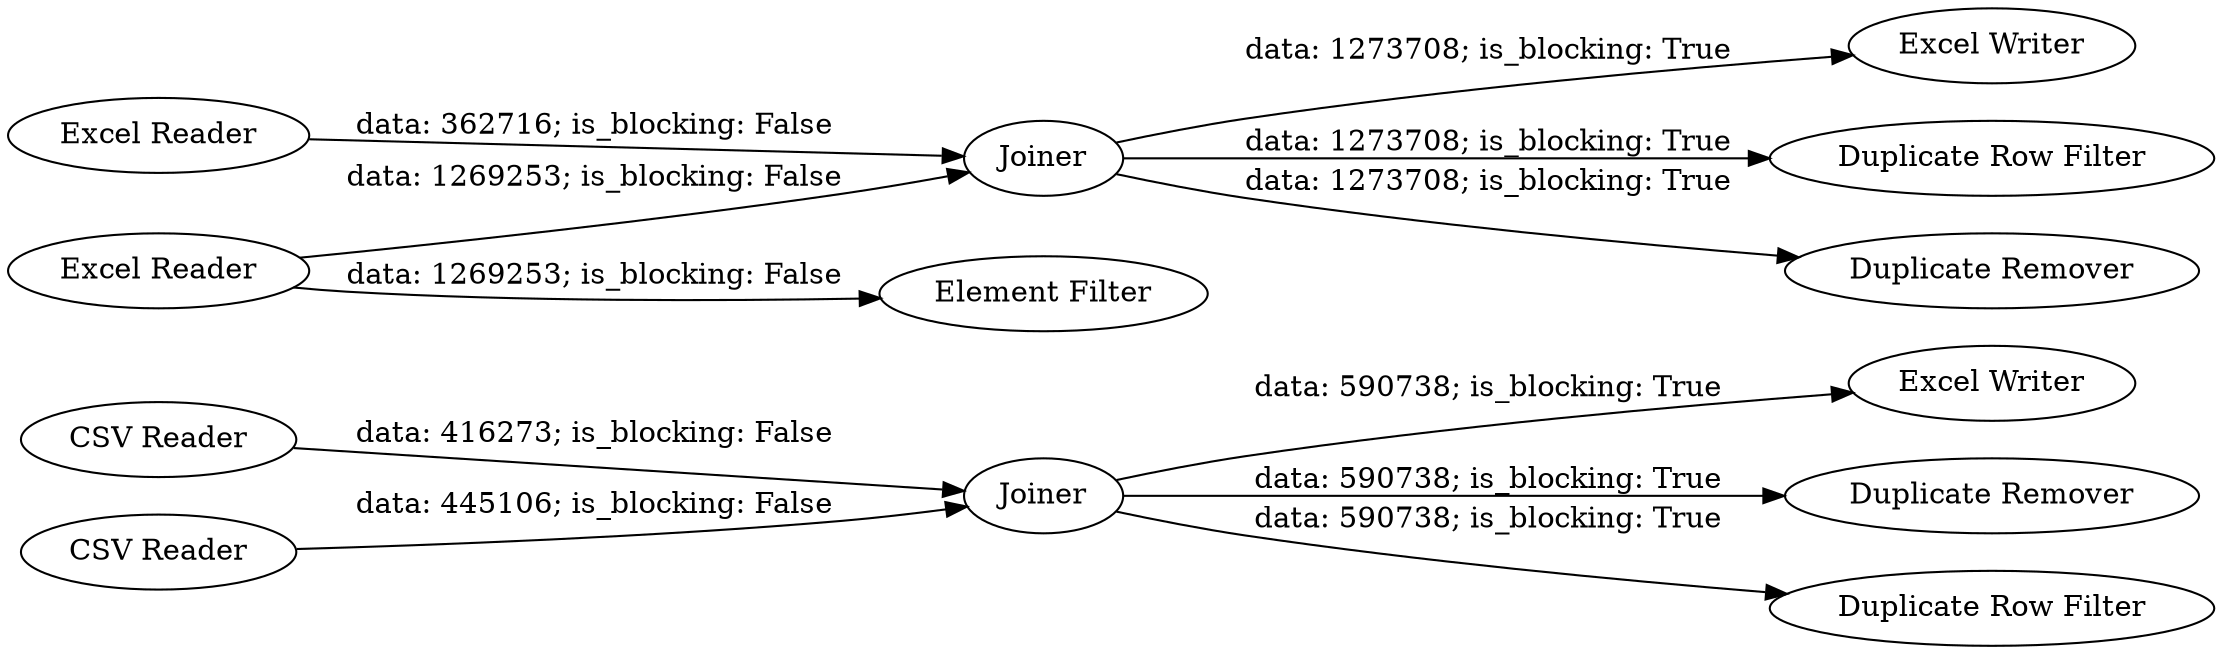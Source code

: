 digraph {
	"-5118829917701335970_4" [label="Excel Writer"]
	"-5118829917701335970_10" [label="Excel Writer"]
	"-5118829917701335970_2" [label="CSV Reader"]
	"-5118829917701335970_11" [label="Duplicate Row Filter"]
	"-5118829917701335970_14" [label="Excel Reader"]
	"-5118829917701335970_15" [label="Element Filter"]
	"-5118829917701335970_3" [label="CSV Reader"]
	"-5118829917701335970_12" [label="Duplicate Remover"]
	"-5118829917701335970_13" [label="Excel Reader"]
	"-5118829917701335970_6" [label="Duplicate Remover"]
	"-5118829917701335970_7" [label=Joiner]
	"-5118829917701335970_5" [label="Duplicate Row Filter"]
	"-5118829917701335970_1" [label=Joiner]
	"-5118829917701335970_7" -> "-5118829917701335970_11" [label="data: 1273708; is_blocking: True"]
	"-5118829917701335970_2" -> "-5118829917701335970_1" [label="data: 416273; is_blocking: False"]
	"-5118829917701335970_14" -> "-5118829917701335970_7" [label="data: 362716; is_blocking: False"]
	"-5118829917701335970_7" -> "-5118829917701335970_12" [label="data: 1273708; is_blocking: True"]
	"-5118829917701335970_13" -> "-5118829917701335970_15" [label="data: 1269253; is_blocking: False"]
	"-5118829917701335970_1" -> "-5118829917701335970_5" [label="data: 590738; is_blocking: True"]
	"-5118829917701335970_1" -> "-5118829917701335970_6" [label="data: 590738; is_blocking: True"]
	"-5118829917701335970_1" -> "-5118829917701335970_4" [label="data: 590738; is_blocking: True"]
	"-5118829917701335970_13" -> "-5118829917701335970_7" [label="data: 1269253; is_blocking: False"]
	"-5118829917701335970_3" -> "-5118829917701335970_1" [label="data: 445106; is_blocking: False"]
	"-5118829917701335970_7" -> "-5118829917701335970_10" [label="data: 1273708; is_blocking: True"]
	rankdir=LR
}
